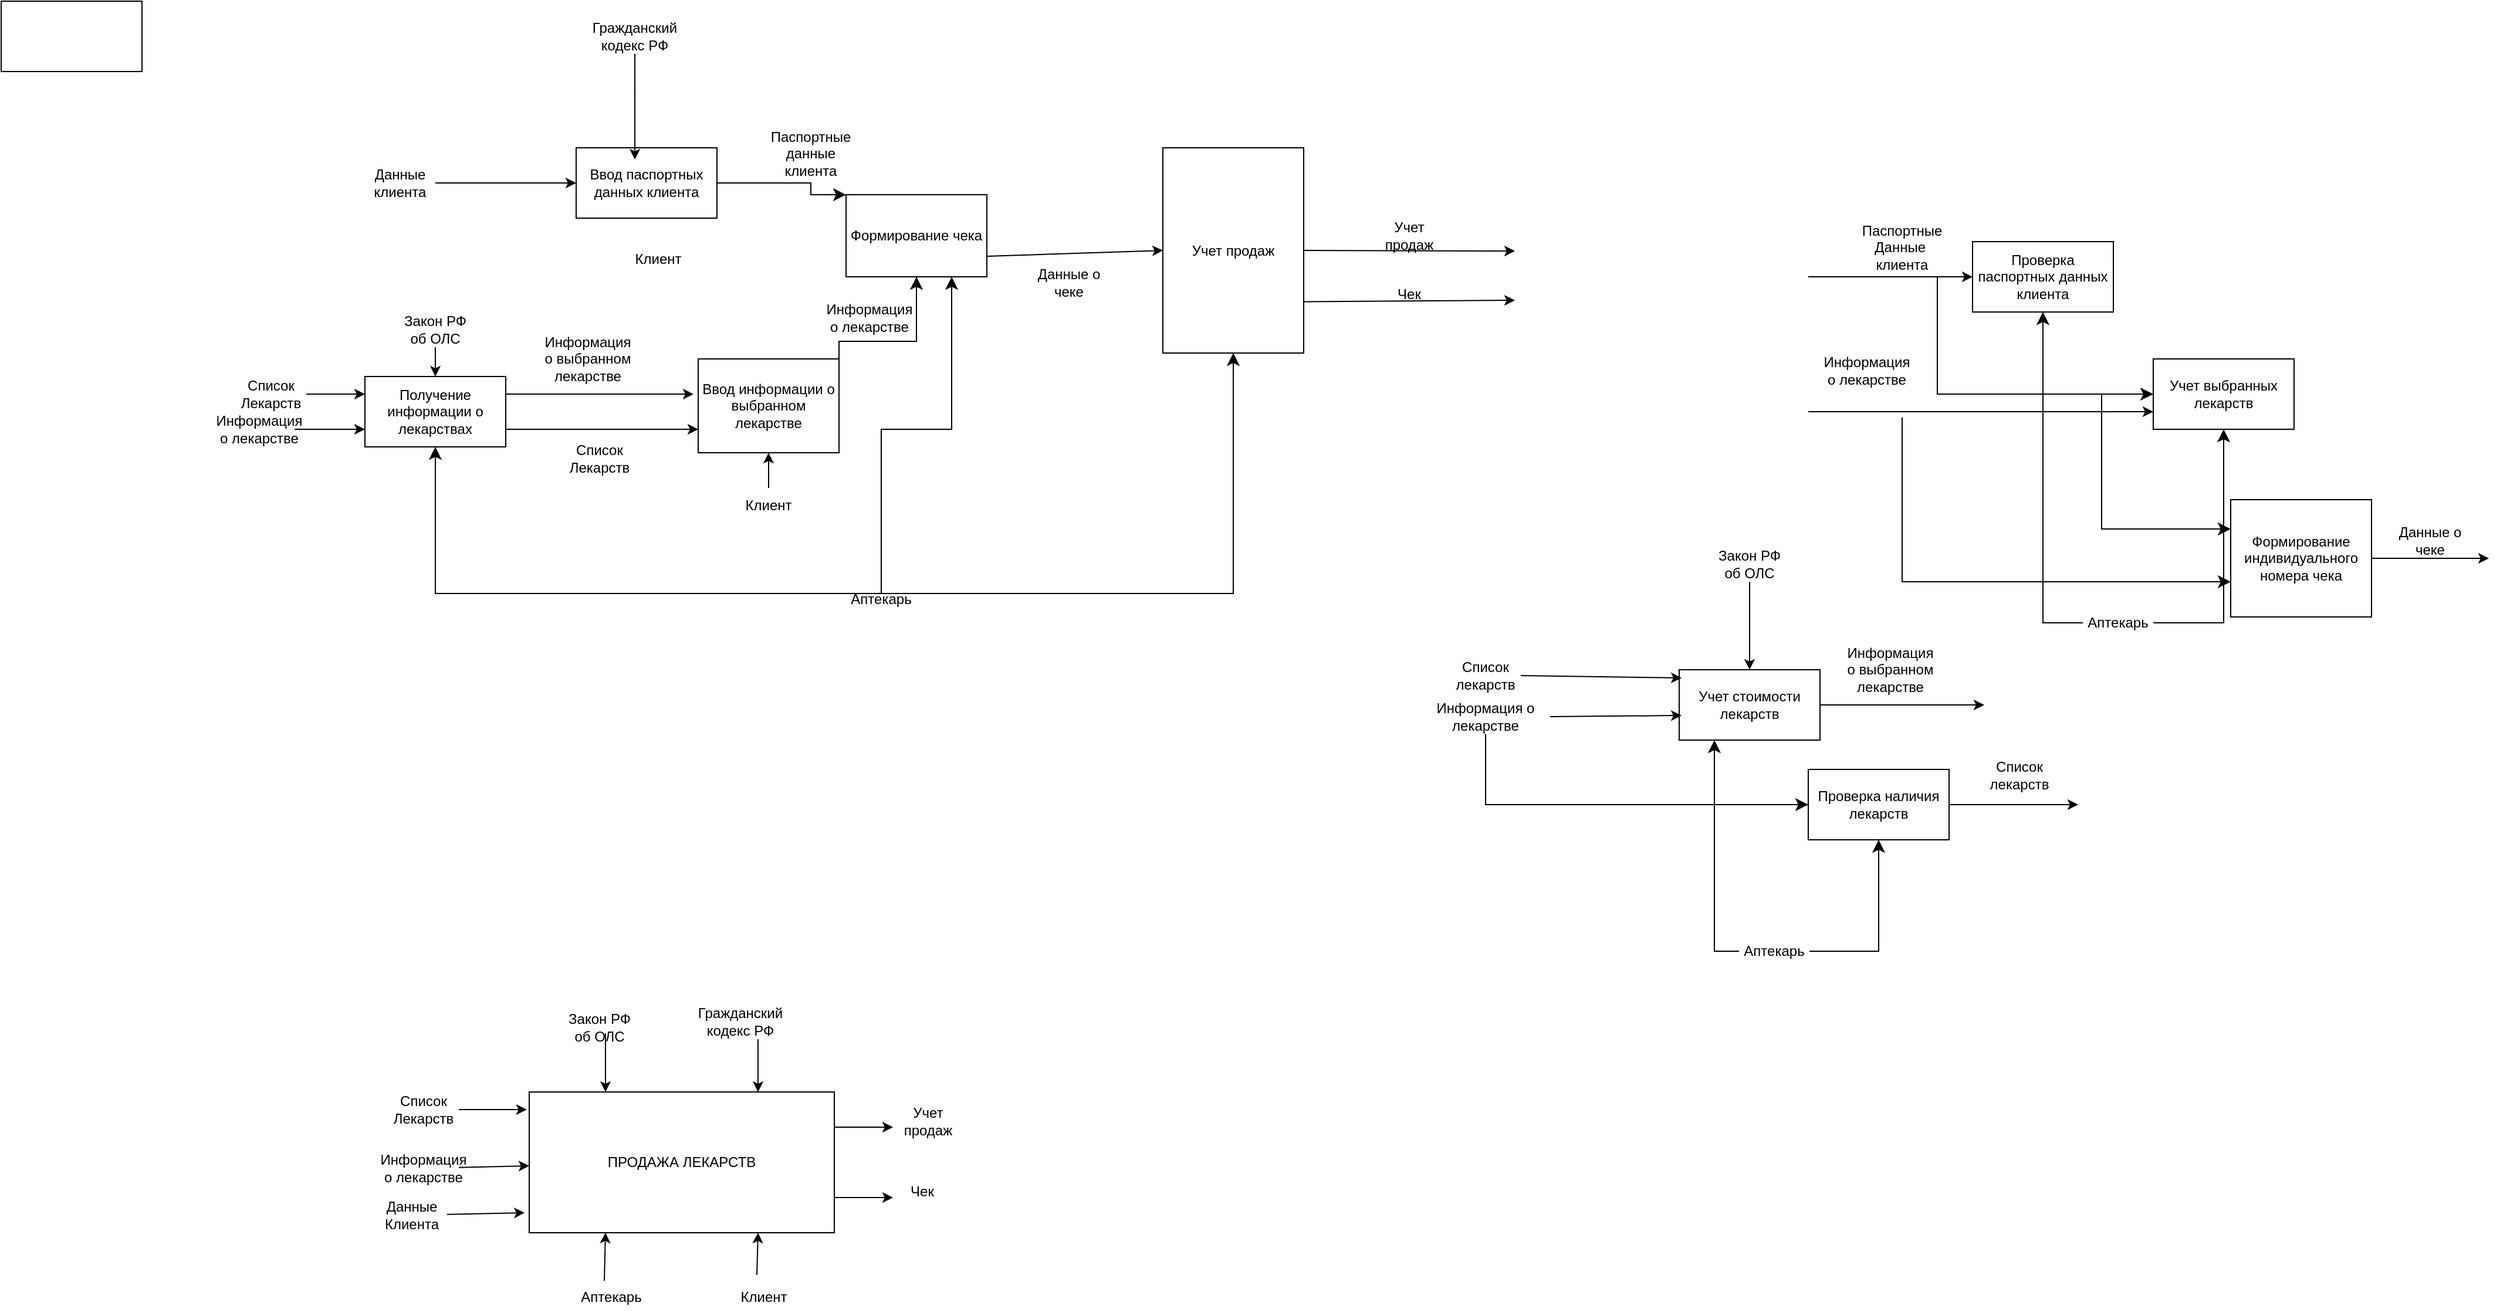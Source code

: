 <mxfile version="22.0.6" type="device">
  <diagram id="C5RBs43oDa-KdzZeNtuy" name="Page-1">
    <mxGraphModel dx="2501" dy="790" grid="1" gridSize="10" guides="1" tooltips="1" connect="1" arrows="1" fold="1" page="1" pageScale="1" pageWidth="827" pageHeight="1169" math="0" shadow="0">
      <root>
        <mxCell id="WIyWlLk6GJQsqaUBKTNV-0" />
        <mxCell id="WIyWlLk6GJQsqaUBKTNV-1" parent="WIyWlLk6GJQsqaUBKTNV-0" />
        <mxCell id="76nuOp_ZVuQSCUPgEHM--0" value="ПРОДАЖА ЛЕКАРСТВ" style="rounded=0;whiteSpace=wrap;html=1;" vertex="1" parent="WIyWlLk6GJQsqaUBKTNV-1">
          <mxGeometry x="270" y="955" width="260" height="120" as="geometry" />
        </mxCell>
        <mxCell id="76nuOp_ZVuQSCUPgEHM--1" value="Закон РФ об ОЛС&lt;br&gt;" style="text;html=1;strokeColor=none;fillColor=none;align=center;verticalAlign=middle;whiteSpace=wrap;rounded=0;" vertex="1" parent="WIyWlLk6GJQsqaUBKTNV-1">
          <mxGeometry x="300" y="885" width="60" height="30" as="geometry" />
        </mxCell>
        <mxCell id="76nuOp_ZVuQSCUPgEHM--2" value="Гражданский кодекс РФ&lt;br&gt;" style="text;html=1;strokeColor=none;fillColor=none;align=center;verticalAlign=middle;whiteSpace=wrap;rounded=0;" vertex="1" parent="WIyWlLk6GJQsqaUBKTNV-1">
          <mxGeometry x="420" y="880" width="60" height="30" as="geometry" />
        </mxCell>
        <mxCell id="76nuOp_ZVuQSCUPgEHM--3" value="Данные Клиента&lt;br&gt;" style="text;html=1;strokeColor=none;fillColor=none;align=center;verticalAlign=middle;whiteSpace=wrap;rounded=0;" vertex="1" parent="WIyWlLk6GJQsqaUBKTNV-1">
          <mxGeometry x="140" y="1045" width="60" height="30" as="geometry" />
        </mxCell>
        <mxCell id="76nuOp_ZVuQSCUPgEHM--4" value="Информация о лекарстве&lt;br&gt;" style="text;html=1;strokeColor=none;fillColor=none;align=center;verticalAlign=middle;whiteSpace=wrap;rounded=0;" vertex="1" parent="WIyWlLk6GJQsqaUBKTNV-1">
          <mxGeometry x="150" y="1005" width="60" height="30" as="geometry" />
        </mxCell>
        <mxCell id="76nuOp_ZVuQSCUPgEHM--5" value="Список Лекарств" style="text;html=1;strokeColor=none;fillColor=none;align=center;verticalAlign=middle;whiteSpace=wrap;rounded=0;" vertex="1" parent="WIyWlLk6GJQsqaUBKTNV-1">
          <mxGeometry x="150" y="955" width="60" height="30" as="geometry" />
        </mxCell>
        <mxCell id="76nuOp_ZVuQSCUPgEHM--6" value="Клиент&lt;br&gt;" style="text;html=1;strokeColor=none;fillColor=none;align=center;verticalAlign=middle;whiteSpace=wrap;rounded=0;" vertex="1" parent="WIyWlLk6GJQsqaUBKTNV-1">
          <mxGeometry x="440" y="1115" width="60" height="30" as="geometry" />
        </mxCell>
        <mxCell id="76nuOp_ZVuQSCUPgEHM--7" value="Аптекарь&lt;br&gt;" style="text;html=1;strokeColor=none;fillColor=none;align=center;verticalAlign=middle;whiteSpace=wrap;rounded=0;" vertex="1" parent="WIyWlLk6GJQsqaUBKTNV-1">
          <mxGeometry x="310" y="1115" width="60" height="30" as="geometry" />
        </mxCell>
        <mxCell id="76nuOp_ZVuQSCUPgEHM--8" value="Учет продаж&lt;br&gt;" style="text;html=1;strokeColor=none;fillColor=none;align=center;verticalAlign=middle;whiteSpace=wrap;rounded=0;" vertex="1" parent="WIyWlLk6GJQsqaUBKTNV-1">
          <mxGeometry x="580" y="965" width="60" height="30" as="geometry" />
        </mxCell>
        <mxCell id="76nuOp_ZVuQSCUPgEHM--9" value="Чек" style="text;html=1;strokeColor=none;fillColor=none;align=center;verticalAlign=middle;whiteSpace=wrap;rounded=0;" vertex="1" parent="WIyWlLk6GJQsqaUBKTNV-1">
          <mxGeometry x="580" y="1025" width="50" height="30" as="geometry" />
        </mxCell>
        <mxCell id="76nuOp_ZVuQSCUPgEHM--12" value="" style="endArrow=classic;html=1;rounded=0;entryX=-0.008;entryY=0.125;entryDx=0;entryDy=0;entryPerimeter=0;" edge="1" parent="WIyWlLk6GJQsqaUBKTNV-1" source="76nuOp_ZVuQSCUPgEHM--5" target="76nuOp_ZVuQSCUPgEHM--0">
          <mxGeometry width="50" height="50" relative="1" as="geometry">
            <mxPoint x="360" y="815" as="sourcePoint" />
            <mxPoint x="410" y="765" as="targetPoint" />
          </mxGeometry>
        </mxCell>
        <mxCell id="76nuOp_ZVuQSCUPgEHM--13" value="" style="endArrow=classic;html=1;rounded=0;" edge="1" parent="WIyWlLk6GJQsqaUBKTNV-1" source="76nuOp_ZVuQSCUPgEHM--4" target="76nuOp_ZVuQSCUPgEHM--0">
          <mxGeometry width="50" height="50" relative="1" as="geometry">
            <mxPoint x="360" y="815" as="sourcePoint" />
            <mxPoint x="410" y="765" as="targetPoint" />
          </mxGeometry>
        </mxCell>
        <mxCell id="76nuOp_ZVuQSCUPgEHM--14" value="" style="endArrow=classic;html=1;rounded=0;entryX=-0.015;entryY=0.858;entryDx=0;entryDy=0;entryPerimeter=0;" edge="1" parent="WIyWlLk6GJQsqaUBKTNV-1" source="76nuOp_ZVuQSCUPgEHM--3" target="76nuOp_ZVuQSCUPgEHM--0">
          <mxGeometry width="50" height="50" relative="1" as="geometry">
            <mxPoint x="360" y="815" as="sourcePoint" />
            <mxPoint x="410" y="765" as="targetPoint" />
          </mxGeometry>
        </mxCell>
        <mxCell id="76nuOp_ZVuQSCUPgEHM--15" value="" style="endArrow=classic;html=1;rounded=0;entryX=0.25;entryY=0;entryDx=0;entryDy=0;" edge="1" parent="WIyWlLk6GJQsqaUBKTNV-1" target="76nuOp_ZVuQSCUPgEHM--0">
          <mxGeometry width="50" height="50" relative="1" as="geometry">
            <mxPoint x="335" y="905" as="sourcePoint" />
            <mxPoint x="410" y="765" as="targetPoint" />
          </mxGeometry>
        </mxCell>
        <mxCell id="76nuOp_ZVuQSCUPgEHM--16" value="" style="endArrow=classic;html=1;rounded=0;entryX=0.75;entryY=0;entryDx=0;entryDy=0;exitX=0.75;exitY=1;exitDx=0;exitDy=0;" edge="1" parent="WIyWlLk6GJQsqaUBKTNV-1" source="76nuOp_ZVuQSCUPgEHM--2" target="76nuOp_ZVuQSCUPgEHM--0">
          <mxGeometry width="50" height="50" relative="1" as="geometry">
            <mxPoint x="360" y="815" as="sourcePoint" />
            <mxPoint x="410" y="765" as="targetPoint" />
          </mxGeometry>
        </mxCell>
        <mxCell id="76nuOp_ZVuQSCUPgEHM--17" value="" style="endArrow=classic;html=1;rounded=0;exitX=1;exitY=0.25;exitDx=0;exitDy=0;" edge="1" parent="WIyWlLk6GJQsqaUBKTNV-1" source="76nuOp_ZVuQSCUPgEHM--0">
          <mxGeometry width="50" height="50" relative="1" as="geometry">
            <mxPoint x="360" y="815" as="sourcePoint" />
            <mxPoint x="580" y="985" as="targetPoint" />
          </mxGeometry>
        </mxCell>
        <mxCell id="76nuOp_ZVuQSCUPgEHM--18" value="" style="endArrow=classic;html=1;rounded=0;exitX=1;exitY=0.75;exitDx=0;exitDy=0;" edge="1" parent="WIyWlLk6GJQsqaUBKTNV-1" source="76nuOp_ZVuQSCUPgEHM--0">
          <mxGeometry width="50" height="50" relative="1" as="geometry">
            <mxPoint x="360" y="815" as="sourcePoint" />
            <mxPoint x="580" y="1045" as="targetPoint" />
          </mxGeometry>
        </mxCell>
        <mxCell id="76nuOp_ZVuQSCUPgEHM--19" value="" style="endArrow=classic;html=1;rounded=0;entryX=0.25;entryY=1;entryDx=0;entryDy=0;exitX=0.4;exitY=0.033;exitDx=0;exitDy=0;exitPerimeter=0;" edge="1" parent="WIyWlLk6GJQsqaUBKTNV-1" source="76nuOp_ZVuQSCUPgEHM--7" target="76nuOp_ZVuQSCUPgEHM--0">
          <mxGeometry width="50" height="50" relative="1" as="geometry">
            <mxPoint x="360" y="815" as="sourcePoint" />
            <mxPoint x="410" y="765" as="targetPoint" />
          </mxGeometry>
        </mxCell>
        <mxCell id="76nuOp_ZVuQSCUPgEHM--20" value="" style="endArrow=classic;html=1;rounded=0;entryX=0.75;entryY=1;entryDx=0;entryDy=0;exitX=0.4;exitY=-0.133;exitDx=0;exitDy=0;exitPerimeter=0;" edge="1" parent="WIyWlLk6GJQsqaUBKTNV-1" source="76nuOp_ZVuQSCUPgEHM--6" target="76nuOp_ZVuQSCUPgEHM--0">
          <mxGeometry width="50" height="50" relative="1" as="geometry">
            <mxPoint x="360" y="1015" as="sourcePoint" />
            <mxPoint x="410" y="965" as="targetPoint" />
          </mxGeometry>
        </mxCell>
        <mxCell id="76nuOp_ZVuQSCUPgEHM--21" value="Ввод паспортных данных клиента&lt;br&gt;" style="rounded=0;whiteSpace=wrap;html=1;" vertex="1" parent="WIyWlLk6GJQsqaUBKTNV-1">
          <mxGeometry x="310" y="150" width="120" height="60" as="geometry" />
        </mxCell>
        <mxCell id="76nuOp_ZVuQSCUPgEHM--22" value="Формирование чека&lt;br&gt;" style="rounded=0;whiteSpace=wrap;html=1;" vertex="1" parent="WIyWlLk6GJQsqaUBKTNV-1">
          <mxGeometry x="540" y="190" width="120" height="70" as="geometry" />
        </mxCell>
        <mxCell id="76nuOp_ZVuQSCUPgEHM--23" value="Учет продаж&lt;br&gt;" style="rounded=0;whiteSpace=wrap;html=1;" vertex="1" parent="WIyWlLk6GJQsqaUBKTNV-1">
          <mxGeometry x="810" y="150" width="120" height="175" as="geometry" />
        </mxCell>
        <mxCell id="76nuOp_ZVuQSCUPgEHM--24" value="Ввод информации о выбранном лекарстве&lt;br&gt;" style="rounded=0;whiteSpace=wrap;html=1;" vertex="1" parent="WIyWlLk6GJQsqaUBKTNV-1">
          <mxGeometry x="414" y="330" width="120" height="80" as="geometry" />
        </mxCell>
        <mxCell id="76nuOp_ZVuQSCUPgEHM--25" value="Получение информации о лекарствах&lt;br&gt;" style="rounded=0;whiteSpace=wrap;html=1;" vertex="1" parent="WIyWlLk6GJQsqaUBKTNV-1">
          <mxGeometry x="130" y="345" width="120" height="60" as="geometry" />
        </mxCell>
        <mxCell id="76nuOp_ZVuQSCUPgEHM--26" value="Гражданский кодекс РФ" style="text;html=1;strokeColor=none;fillColor=none;align=center;verticalAlign=middle;whiteSpace=wrap;rounded=0;" vertex="1" parent="WIyWlLk6GJQsqaUBKTNV-1">
          <mxGeometry x="330" y="40" width="60" height="30" as="geometry" />
        </mxCell>
        <mxCell id="76nuOp_ZVuQSCUPgEHM--27" value="Данные клиента" style="text;html=1;strokeColor=none;fillColor=none;align=center;verticalAlign=middle;whiteSpace=wrap;rounded=0;" vertex="1" parent="WIyWlLk6GJQsqaUBKTNV-1">
          <mxGeometry x="130" y="165" width="60" height="30" as="geometry" />
        </mxCell>
        <mxCell id="76nuOp_ZVuQSCUPgEHM--28" value="Паспортные данные клиента&lt;br&gt;" style="text;html=1;strokeColor=none;fillColor=none;align=center;verticalAlign=middle;whiteSpace=wrap;rounded=0;" vertex="1" parent="WIyWlLk6GJQsqaUBKTNV-1">
          <mxGeometry x="480" y="140" width="60" height="30" as="geometry" />
        </mxCell>
        <mxCell id="76nuOp_ZVuQSCUPgEHM--29" value="Чек" style="text;html=1;strokeColor=none;fillColor=none;align=center;verticalAlign=middle;whiteSpace=wrap;rounded=0;" vertex="1" parent="WIyWlLk6GJQsqaUBKTNV-1">
          <mxGeometry x="990" y="260" width="60" height="30" as="geometry" />
        </mxCell>
        <mxCell id="76nuOp_ZVuQSCUPgEHM--30" value="Данные о чеке&lt;br&gt;" style="text;html=1;strokeColor=none;fillColor=none;align=center;verticalAlign=middle;whiteSpace=wrap;rounded=0;" vertex="1" parent="WIyWlLk6GJQsqaUBKTNV-1">
          <mxGeometry x="700" y="250" width="60" height="30" as="geometry" />
        </mxCell>
        <mxCell id="76nuOp_ZVuQSCUPgEHM--31" value="Клиент" style="text;html=1;strokeColor=none;fillColor=none;align=center;verticalAlign=middle;whiteSpace=wrap;rounded=0;" vertex="1" parent="WIyWlLk6GJQsqaUBKTNV-1">
          <mxGeometry x="350" y="230" width="60" height="30" as="geometry" />
        </mxCell>
        <mxCell id="76nuOp_ZVuQSCUPgEHM--32" value="Закон РФ об ОЛС" style="text;html=1;strokeColor=none;fillColor=none;align=center;verticalAlign=middle;whiteSpace=wrap;rounded=0;" vertex="1" parent="WIyWlLk6GJQsqaUBKTNV-1">
          <mxGeometry x="160" y="290" width="60" height="30" as="geometry" />
        </mxCell>
        <mxCell id="76nuOp_ZVuQSCUPgEHM--33" value="Список Лекарств" style="text;html=1;strokeColor=none;fillColor=none;align=center;verticalAlign=middle;whiteSpace=wrap;rounded=0;" vertex="1" parent="WIyWlLk6GJQsqaUBKTNV-1">
          <mxGeometry x="20" y="345" width="60" height="30" as="geometry" />
        </mxCell>
        <mxCell id="76nuOp_ZVuQSCUPgEHM--34" value="Информация о выбранном лекарстве" style="text;html=1;strokeColor=none;fillColor=none;align=center;verticalAlign=middle;whiteSpace=wrap;rounded=0;" vertex="1" parent="WIyWlLk6GJQsqaUBKTNV-1">
          <mxGeometry x="290" y="315" width="60" height="30" as="geometry" />
        </mxCell>
        <mxCell id="76nuOp_ZVuQSCUPgEHM--35" value="Список Лекарств" style="text;html=1;strokeColor=none;fillColor=none;align=center;verticalAlign=middle;whiteSpace=wrap;rounded=0;" vertex="1" parent="WIyWlLk6GJQsqaUBKTNV-1">
          <mxGeometry x="300" y="400" width="60" height="30" as="geometry" />
        </mxCell>
        <mxCell id="76nuOp_ZVuQSCUPgEHM--36" value="Информация о лекарстве" style="text;html=1;strokeColor=none;fillColor=none;align=center;verticalAlign=middle;whiteSpace=wrap;rounded=0;rotation=0;" vertex="1" parent="WIyWlLk6GJQsqaUBKTNV-1">
          <mxGeometry x="530" y="280" width="60" height="30" as="geometry" />
        </mxCell>
        <mxCell id="76nuOp_ZVuQSCUPgEHM--37" value="Клиент&lt;br&gt;" style="text;html=1;strokeColor=none;fillColor=none;align=center;verticalAlign=middle;whiteSpace=wrap;rounded=0;" vertex="1" parent="WIyWlLk6GJQsqaUBKTNV-1">
          <mxGeometry x="444" y="440" width="60" height="30" as="geometry" />
        </mxCell>
        <mxCell id="76nuOp_ZVuQSCUPgEHM--38" value="Аптекарь" style="text;html=1;strokeColor=none;fillColor=none;align=center;verticalAlign=middle;whiteSpace=wrap;rounded=0;" vertex="1" parent="WIyWlLk6GJQsqaUBKTNV-1">
          <mxGeometry x="540" y="520" width="60" height="30" as="geometry" />
        </mxCell>
        <mxCell id="76nuOp_ZVuQSCUPgEHM--39" value="Учет продаж&lt;br&gt;" style="text;html=1;strokeColor=none;fillColor=none;align=center;verticalAlign=middle;whiteSpace=wrap;rounded=0;" vertex="1" parent="WIyWlLk6GJQsqaUBKTNV-1">
          <mxGeometry x="990" y="210" width="60" height="30" as="geometry" />
        </mxCell>
        <mxCell id="76nuOp_ZVuQSCUPgEHM--40" value="" style="endArrow=classic;html=1;rounded=0;entryX=0.417;entryY=0.167;entryDx=0;entryDy=0;entryPerimeter=0;" edge="1" parent="WIyWlLk6GJQsqaUBKTNV-1" source="76nuOp_ZVuQSCUPgEHM--26" target="76nuOp_ZVuQSCUPgEHM--21">
          <mxGeometry width="50" height="50" relative="1" as="geometry">
            <mxPoint x="340" y="380" as="sourcePoint" />
            <mxPoint x="390" y="330" as="targetPoint" />
          </mxGeometry>
        </mxCell>
        <mxCell id="76nuOp_ZVuQSCUPgEHM--41" value="" style="endArrow=classic;html=1;rounded=0;entryX=0;entryY=0.5;entryDx=0;entryDy=0;exitX=1;exitY=0.5;exitDx=0;exitDy=0;" edge="1" parent="WIyWlLk6GJQsqaUBKTNV-1" source="76nuOp_ZVuQSCUPgEHM--27" target="76nuOp_ZVuQSCUPgEHM--21">
          <mxGeometry width="50" height="50" relative="1" as="geometry">
            <mxPoint x="340" y="380" as="sourcePoint" />
            <mxPoint x="390" y="330" as="targetPoint" />
          </mxGeometry>
        </mxCell>
        <mxCell id="76nuOp_ZVuQSCUPgEHM--42" value="" style="edgeStyle=elbowEdgeStyle;elbow=horizontal;endArrow=classic;html=1;curved=0;rounded=0;endSize=8;startSize=8;exitX=1;exitY=0.5;exitDx=0;exitDy=0;" edge="1" parent="WIyWlLk6GJQsqaUBKTNV-1" source="76nuOp_ZVuQSCUPgEHM--21" target="76nuOp_ZVuQSCUPgEHM--22">
          <mxGeometry width="50" height="50" relative="1" as="geometry">
            <mxPoint x="340" y="380" as="sourcePoint" />
            <mxPoint x="390" y="330" as="targetPoint" />
            <Array as="points">
              <mxPoint x="510" y="190" />
            </Array>
          </mxGeometry>
        </mxCell>
        <mxCell id="76nuOp_ZVuQSCUPgEHM--45" value="" style="endArrow=classic;html=1;rounded=0;exitX=1;exitY=0.75;exitDx=0;exitDy=0;entryX=0;entryY=0.5;entryDx=0;entryDy=0;" edge="1" parent="WIyWlLk6GJQsqaUBKTNV-1" source="76nuOp_ZVuQSCUPgEHM--22" target="76nuOp_ZVuQSCUPgEHM--23">
          <mxGeometry width="50" height="50" relative="1" as="geometry">
            <mxPoint x="520" y="380" as="sourcePoint" />
            <mxPoint x="770" y="245" as="targetPoint" />
          </mxGeometry>
        </mxCell>
        <mxCell id="76nuOp_ZVuQSCUPgEHM--46" value="" style="endArrow=classic;html=1;rounded=0;exitX=1;exitY=0.5;exitDx=0;exitDy=0;" edge="1" parent="WIyWlLk6GJQsqaUBKTNV-1" source="76nuOp_ZVuQSCUPgEHM--23">
          <mxGeometry width="50" height="50" relative="1" as="geometry">
            <mxPoint x="1240" y="380" as="sourcePoint" />
            <mxPoint x="1110" y="238" as="targetPoint" />
          </mxGeometry>
        </mxCell>
        <mxCell id="76nuOp_ZVuQSCUPgEHM--47" value="" style="endArrow=classic;html=1;rounded=0;entryX=0.5;entryY=0;entryDx=0;entryDy=0;" edge="1" parent="WIyWlLk6GJQsqaUBKTNV-1" source="76nuOp_ZVuQSCUPgEHM--32" target="76nuOp_ZVuQSCUPgEHM--25">
          <mxGeometry width="50" height="50" relative="1" as="geometry">
            <mxPoint x="110" y="380" as="sourcePoint" />
            <mxPoint x="160" y="330" as="targetPoint" />
          </mxGeometry>
        </mxCell>
        <mxCell id="76nuOp_ZVuQSCUPgEHM--48" value="" style="endArrow=classic;html=1;rounded=0;entryX=0;entryY=0.25;entryDx=0;entryDy=0;" edge="1" parent="WIyWlLk6GJQsqaUBKTNV-1" source="76nuOp_ZVuQSCUPgEHM--33" target="76nuOp_ZVuQSCUPgEHM--25">
          <mxGeometry width="50" height="50" relative="1" as="geometry">
            <mxPoint x="110" y="380" as="sourcePoint" />
            <mxPoint x="160" y="330" as="targetPoint" />
          </mxGeometry>
        </mxCell>
        <mxCell id="76nuOp_ZVuQSCUPgEHM--50" value="" style="endArrow=classic;html=1;rounded=0;exitX=1;exitY=0.25;exitDx=0;exitDy=0;" edge="1" parent="WIyWlLk6GJQsqaUBKTNV-1" source="76nuOp_ZVuQSCUPgEHM--25">
          <mxGeometry width="50" height="50" relative="1" as="geometry">
            <mxPoint x="360" y="380" as="sourcePoint" />
            <mxPoint x="410" y="360" as="targetPoint" />
          </mxGeometry>
        </mxCell>
        <mxCell id="76nuOp_ZVuQSCUPgEHM--51" value="" style="endArrow=classic;html=1;rounded=0;exitX=1;exitY=0.75;exitDx=0;exitDy=0;entryX=0;entryY=0.75;entryDx=0;entryDy=0;" edge="1" parent="WIyWlLk6GJQsqaUBKTNV-1" source="76nuOp_ZVuQSCUPgEHM--25" target="76nuOp_ZVuQSCUPgEHM--24">
          <mxGeometry width="50" height="50" relative="1" as="geometry">
            <mxPoint x="360" y="380" as="sourcePoint" />
            <mxPoint x="410" y="330" as="targetPoint" />
          </mxGeometry>
        </mxCell>
        <mxCell id="76nuOp_ZVuQSCUPgEHM--52" value="" style="endArrow=classic;html=1;rounded=0;exitX=0.5;exitY=0;exitDx=0;exitDy=0;entryX=0.5;entryY=1;entryDx=0;entryDy=0;" edge="1" parent="WIyWlLk6GJQsqaUBKTNV-1" source="76nuOp_ZVuQSCUPgEHM--37" target="76nuOp_ZVuQSCUPgEHM--24">
          <mxGeometry width="50" height="50" relative="1" as="geometry">
            <mxPoint x="360" y="380" as="sourcePoint" />
            <mxPoint x="410" y="330" as="targetPoint" />
          </mxGeometry>
        </mxCell>
        <mxCell id="76nuOp_ZVuQSCUPgEHM--53" value="" style="edgeStyle=elbowEdgeStyle;elbow=vertical;endArrow=classic;html=1;curved=0;rounded=0;endSize=8;startSize=8;exitX=1;exitY=0.5;exitDx=0;exitDy=0;entryX=0.5;entryY=1;entryDx=0;entryDy=0;" edge="1" parent="WIyWlLk6GJQsqaUBKTNV-1" source="76nuOp_ZVuQSCUPgEHM--24" target="76nuOp_ZVuQSCUPgEHM--22">
          <mxGeometry width="50" height="50" relative="1" as="geometry">
            <mxPoint x="680" y="380" as="sourcePoint" />
            <mxPoint x="730" y="330" as="targetPoint" />
          </mxGeometry>
        </mxCell>
        <mxCell id="76nuOp_ZVuQSCUPgEHM--54" value="" style="edgeStyle=elbowEdgeStyle;elbow=vertical;endArrow=classic;html=1;curved=0;rounded=0;endSize=8;startSize=8;exitX=0.5;exitY=0;exitDx=0;exitDy=0;entryX=0.5;entryY=1;entryDx=0;entryDy=0;" edge="1" parent="WIyWlLk6GJQsqaUBKTNV-1" source="76nuOp_ZVuQSCUPgEHM--38" target="76nuOp_ZVuQSCUPgEHM--25">
          <mxGeometry width="50" height="50" relative="1" as="geometry">
            <mxPoint x="300" y="380" as="sourcePoint" />
            <mxPoint x="350" y="330" as="targetPoint" />
            <Array as="points">
              <mxPoint x="370" y="530" />
            </Array>
          </mxGeometry>
        </mxCell>
        <mxCell id="76nuOp_ZVuQSCUPgEHM--55" value="" style="edgeStyle=elbowEdgeStyle;elbow=vertical;endArrow=classic;html=1;curved=0;rounded=0;endSize=8;startSize=8;exitX=0.5;exitY=0;exitDx=0;exitDy=0;entryX=0.75;entryY=1;entryDx=0;entryDy=0;" edge="1" parent="WIyWlLk6GJQsqaUBKTNV-1" source="76nuOp_ZVuQSCUPgEHM--38" target="76nuOp_ZVuQSCUPgEHM--22">
          <mxGeometry width="50" height="50" relative="1" as="geometry">
            <mxPoint x="660" y="380" as="sourcePoint" />
            <mxPoint x="710" y="330" as="targetPoint" />
          </mxGeometry>
        </mxCell>
        <mxCell id="76nuOp_ZVuQSCUPgEHM--56" value="" style="edgeStyle=elbowEdgeStyle;elbow=vertical;endArrow=classic;html=1;curved=0;rounded=0;endSize=8;startSize=8;entryX=0.5;entryY=1;entryDx=0;entryDy=0;" edge="1" parent="WIyWlLk6GJQsqaUBKTNV-1" target="76nuOp_ZVuQSCUPgEHM--23">
          <mxGeometry width="50" height="50" relative="1" as="geometry">
            <mxPoint x="560" y="530" as="sourcePoint" />
            <mxPoint x="800" y="330" as="targetPoint" />
            <Array as="points">
              <mxPoint x="730" y="530" />
            </Array>
          </mxGeometry>
        </mxCell>
        <mxCell id="76nuOp_ZVuQSCUPgEHM--57" value="Информация о лекарстве" style="text;html=1;strokeColor=none;fillColor=none;align=center;verticalAlign=middle;whiteSpace=wrap;rounded=0;" vertex="1" parent="WIyWlLk6GJQsqaUBKTNV-1">
          <mxGeometry x="1030" y="620" width="110" height="30" as="geometry" />
        </mxCell>
        <mxCell id="76nuOp_ZVuQSCUPgEHM--58" value="Учет стоимости лекарств&lt;br&gt;" style="rounded=0;whiteSpace=wrap;html=1;" vertex="1" parent="WIyWlLk6GJQsqaUBKTNV-1">
          <mxGeometry x="1250" y="595" width="120" height="60" as="geometry" />
        </mxCell>
        <mxCell id="76nuOp_ZVuQSCUPgEHM--59" value="Информация о выбранном лекарстве" style="text;html=1;strokeColor=none;fillColor=none;align=center;verticalAlign=middle;whiteSpace=wrap;rounded=0;" vertex="1" parent="WIyWlLk6GJQsqaUBKTNV-1">
          <mxGeometry x="1400" y="580" width="60" height="30" as="geometry" />
        </mxCell>
        <mxCell id="76nuOp_ZVuQSCUPgEHM--61" value="Проверка наличия лекарств" style="rounded=0;whiteSpace=wrap;html=1;" vertex="1" parent="WIyWlLk6GJQsqaUBKTNV-1">
          <mxGeometry x="1360" y="680" width="120" height="60" as="geometry" />
        </mxCell>
        <mxCell id="76nuOp_ZVuQSCUPgEHM--62" value="Список лекарств&lt;br&gt;" style="text;html=1;strokeColor=none;fillColor=none;align=center;verticalAlign=middle;whiteSpace=wrap;rounded=0;" vertex="1" parent="WIyWlLk6GJQsqaUBKTNV-1">
          <mxGeometry x="1510" y="670" width="60" height="30" as="geometry" />
        </mxCell>
        <mxCell id="76nuOp_ZVuQSCUPgEHM--63" value="Аптекарь" style="text;html=1;strokeColor=none;fillColor=none;align=center;verticalAlign=middle;whiteSpace=wrap;rounded=0;" vertex="1" parent="WIyWlLk6GJQsqaUBKTNV-1">
          <mxGeometry x="1301" y="820" width="60" height="30" as="geometry" />
        </mxCell>
        <mxCell id="76nuOp_ZVuQSCUPgEHM--64" value="" style="endArrow=classic;html=1;rounded=0;exitX=1;exitY=0.5;exitDx=0;exitDy=0;entryX=0.017;entryY=0.65;entryDx=0;entryDy=0;entryPerimeter=0;" edge="1" parent="WIyWlLk6GJQsqaUBKTNV-1" source="76nuOp_ZVuQSCUPgEHM--57" target="76nuOp_ZVuQSCUPgEHM--58">
          <mxGeometry width="50" height="50" relative="1" as="geometry">
            <mxPoint x="1290" y="680" as="sourcePoint" />
            <mxPoint x="1250" y="625" as="targetPoint" />
          </mxGeometry>
        </mxCell>
        <mxCell id="76nuOp_ZVuQSCUPgEHM--65" value="" style="endArrow=classic;html=1;rounded=0;exitX=1;exitY=0.5;exitDx=0;exitDy=0;" edge="1" parent="WIyWlLk6GJQsqaUBKTNV-1" source="76nuOp_ZVuQSCUPgEHM--58">
          <mxGeometry width="50" height="50" relative="1" as="geometry">
            <mxPoint x="1290" y="680" as="sourcePoint" />
            <mxPoint x="1510" y="625" as="targetPoint" />
          </mxGeometry>
        </mxCell>
        <mxCell id="76nuOp_ZVuQSCUPgEHM--67" value="" style="endArrow=classic;html=1;rounded=0;exitX=1;exitY=0.5;exitDx=0;exitDy=0;" edge="1" parent="WIyWlLk6GJQsqaUBKTNV-1" source="76nuOp_ZVuQSCUPgEHM--61">
          <mxGeometry width="50" height="50" relative="1" as="geometry">
            <mxPoint x="1290" y="680" as="sourcePoint" />
            <mxPoint x="1590" y="710" as="targetPoint" />
          </mxGeometry>
        </mxCell>
        <mxCell id="76nuOp_ZVuQSCUPgEHM--68" value="" style="edgeStyle=elbowEdgeStyle;elbow=vertical;endArrow=classic;html=1;curved=0;rounded=0;endSize=8;startSize=8;exitX=1;exitY=0.5;exitDx=0;exitDy=0;entryX=0.5;entryY=1;entryDx=0;entryDy=0;" edge="1" parent="WIyWlLk6GJQsqaUBKTNV-1" source="76nuOp_ZVuQSCUPgEHM--63" target="76nuOp_ZVuQSCUPgEHM--61">
          <mxGeometry width="50" height="50" relative="1" as="geometry">
            <mxPoint x="1290" y="680" as="sourcePoint" />
            <mxPoint x="1340" y="630" as="targetPoint" />
            <Array as="points">
              <mxPoint x="1390" y="835" />
            </Array>
          </mxGeometry>
        </mxCell>
        <mxCell id="76nuOp_ZVuQSCUPgEHM--69" value="" style="edgeStyle=elbowEdgeStyle;elbow=vertical;endArrow=classic;html=1;curved=0;rounded=0;endSize=8;startSize=8;exitX=0;exitY=0.5;exitDx=0;exitDy=0;entryX=0.25;entryY=1;entryDx=0;entryDy=0;" edge="1" parent="WIyWlLk6GJQsqaUBKTNV-1" source="76nuOp_ZVuQSCUPgEHM--63" target="76nuOp_ZVuQSCUPgEHM--58">
          <mxGeometry width="50" height="50" relative="1" as="geometry">
            <mxPoint x="1290" y="680" as="sourcePoint" />
            <mxPoint x="1340" y="630" as="targetPoint" />
            <Array as="points">
              <mxPoint x="1290" y="835" />
            </Array>
          </mxGeometry>
        </mxCell>
        <mxCell id="76nuOp_ZVuQSCUPgEHM--70" value="" style="edgeStyle=elbowEdgeStyle;elbow=vertical;endArrow=classic;html=1;curved=0;rounded=0;endSize=8;startSize=8;exitX=0.5;exitY=1;exitDx=0;exitDy=0;entryX=0;entryY=0.5;entryDx=0;entryDy=0;" edge="1" parent="WIyWlLk6GJQsqaUBKTNV-1" source="76nuOp_ZVuQSCUPgEHM--57" target="76nuOp_ZVuQSCUPgEHM--61">
          <mxGeometry width="50" height="50" relative="1" as="geometry">
            <mxPoint x="1290" y="680" as="sourcePoint" />
            <mxPoint x="1340" y="630" as="targetPoint" />
            <Array as="points">
              <mxPoint x="1250" y="710" />
            </Array>
          </mxGeometry>
        </mxCell>
        <mxCell id="76nuOp_ZVuQSCUPgEHM--71" value="Проверка паспортных данных клиента" style="rounded=0;whiteSpace=wrap;html=1;" vertex="1" parent="WIyWlLk6GJQsqaUBKTNV-1">
          <mxGeometry x="1500" y="230" width="120" height="60" as="geometry" />
        </mxCell>
        <mxCell id="76nuOp_ZVuQSCUPgEHM--72" value="Учет выбранных лекарств" style="rounded=0;whiteSpace=wrap;html=1;" vertex="1" parent="WIyWlLk6GJQsqaUBKTNV-1">
          <mxGeometry x="1654" y="330" width="120" height="60" as="geometry" />
        </mxCell>
        <mxCell id="76nuOp_ZVuQSCUPgEHM--73" value="Формирование индивидуального номера чека&lt;br&gt;" style="rounded=0;whiteSpace=wrap;html=1;" vertex="1" parent="WIyWlLk6GJQsqaUBKTNV-1">
          <mxGeometry x="1720" y="450" width="120" height="100" as="geometry" />
        </mxCell>
        <mxCell id="76nuOp_ZVuQSCUPgEHM--74" value="Паспортные Данные&amp;nbsp; клиента" style="text;html=1;strokeColor=none;fillColor=none;align=center;verticalAlign=middle;whiteSpace=wrap;rounded=0;" vertex="1" parent="WIyWlLk6GJQsqaUBKTNV-1">
          <mxGeometry x="1410" y="210" width="60" height="50" as="geometry" />
        </mxCell>
        <mxCell id="76nuOp_ZVuQSCUPgEHM--78" value="Данные о чеке" style="text;html=1;strokeColor=none;fillColor=none;align=center;verticalAlign=middle;whiteSpace=wrap;rounded=0;" vertex="1" parent="WIyWlLk6GJQsqaUBKTNV-1">
          <mxGeometry x="1860" y="470" width="60" height="30" as="geometry" />
        </mxCell>
        <mxCell id="76nuOp_ZVuQSCUPgEHM--79" value="Информация о лекарстве" style="text;html=1;strokeColor=none;fillColor=none;align=center;verticalAlign=middle;whiteSpace=wrap;rounded=0;" vertex="1" parent="WIyWlLk6GJQsqaUBKTNV-1">
          <mxGeometry x="1380" y="325" width="60" height="30" as="geometry" />
        </mxCell>
        <mxCell id="76nuOp_ZVuQSCUPgEHM--83" value="" style="endArrow=classic;html=1;rounded=0;entryX=0;entryY=0.5;entryDx=0;entryDy=0;" edge="1" parent="WIyWlLk6GJQsqaUBKTNV-1" target="76nuOp_ZVuQSCUPgEHM--71">
          <mxGeometry width="50" height="50" relative="1" as="geometry">
            <mxPoint x="1360" y="260" as="sourcePoint" />
            <mxPoint x="1660" y="230" as="targetPoint" />
          </mxGeometry>
        </mxCell>
        <mxCell id="76nuOp_ZVuQSCUPgEHM--86" value="" style="edgeStyle=elbowEdgeStyle;elbow=vertical;endArrow=classic;html=1;curved=0;rounded=0;endSize=8;startSize=8;entryX=0;entryY=0.5;entryDx=0;entryDy=0;" edge="1" parent="WIyWlLk6GJQsqaUBKTNV-1" target="76nuOp_ZVuQSCUPgEHM--72">
          <mxGeometry width="50" height="50" relative="1" as="geometry">
            <mxPoint x="1470" y="260" as="sourcePoint" />
            <mxPoint x="1660" y="230" as="targetPoint" />
            <Array as="points">
              <mxPoint x="1570" y="360" />
            </Array>
          </mxGeometry>
        </mxCell>
        <mxCell id="76nuOp_ZVuQSCUPgEHM--89" value="" style="endArrow=classic;html=1;rounded=0;exitX=1;exitY=0.5;exitDx=0;exitDy=0;" edge="1" parent="WIyWlLk6GJQsqaUBKTNV-1" source="76nuOp_ZVuQSCUPgEHM--73">
          <mxGeometry width="50" height="50" relative="1" as="geometry">
            <mxPoint x="1610" y="280" as="sourcePoint" />
            <mxPoint x="1940" y="500" as="targetPoint" />
          </mxGeometry>
        </mxCell>
        <mxCell id="76nuOp_ZVuQSCUPgEHM--91" value="Аптекарь" style="text;html=1;strokeColor=none;fillColor=none;align=center;verticalAlign=middle;whiteSpace=wrap;rounded=0;" vertex="1" parent="WIyWlLk6GJQsqaUBKTNV-1">
          <mxGeometry x="1594" y="540" width="60" height="30" as="geometry" />
        </mxCell>
        <mxCell id="76nuOp_ZVuQSCUPgEHM--92" value="" style="edgeStyle=elbowEdgeStyle;elbow=vertical;endArrow=classic;html=1;curved=0;rounded=0;endSize=8;startSize=8;exitX=1;exitY=0.5;exitDx=0;exitDy=0;entryX=0.5;entryY=1;entryDx=0;entryDy=0;" edge="1" parent="WIyWlLk6GJQsqaUBKTNV-1" source="76nuOp_ZVuQSCUPgEHM--91" target="76nuOp_ZVuQSCUPgEHM--72">
          <mxGeometry width="50" height="50" relative="1" as="geometry">
            <mxPoint x="1610" y="380" as="sourcePoint" />
            <mxPoint x="1660" y="330" as="targetPoint" />
            <Array as="points">
              <mxPoint x="1680" y="555" />
            </Array>
          </mxGeometry>
        </mxCell>
        <mxCell id="76nuOp_ZVuQSCUPgEHM--93" value="" style="edgeStyle=elbowEdgeStyle;elbow=vertical;endArrow=classic;html=1;curved=0;rounded=0;endSize=8;startSize=8;exitX=0;exitY=0.5;exitDx=0;exitDy=0;entryX=0.5;entryY=1;entryDx=0;entryDy=0;" edge="1" parent="WIyWlLk6GJQsqaUBKTNV-1" source="76nuOp_ZVuQSCUPgEHM--91" target="76nuOp_ZVuQSCUPgEHM--71">
          <mxGeometry width="50" height="50" relative="1" as="geometry">
            <mxPoint x="1610" y="380" as="sourcePoint" />
            <mxPoint x="1660" y="330" as="targetPoint" />
            <Array as="points">
              <mxPoint x="1570" y="555" />
            </Array>
          </mxGeometry>
        </mxCell>
        <mxCell id="76nuOp_ZVuQSCUPgEHM--94" value="" style="endArrow=classic;html=1;rounded=0;entryX=0;entryY=0.75;entryDx=0;entryDy=0;" edge="1" parent="WIyWlLk6GJQsqaUBKTNV-1" target="76nuOp_ZVuQSCUPgEHM--72">
          <mxGeometry width="50" height="50" relative="1" as="geometry">
            <mxPoint x="1360" y="375" as="sourcePoint" />
            <mxPoint x="1660" y="330" as="targetPoint" />
          </mxGeometry>
        </mxCell>
        <mxCell id="76nuOp_ZVuQSCUPgEHM--96" value="" style="edgeStyle=elbowEdgeStyle;elbow=vertical;endArrow=classic;html=1;curved=0;rounded=0;endSize=8;startSize=8;entryX=0;entryY=0.5;entryDx=0;entryDy=0;" edge="1" parent="WIyWlLk6GJQsqaUBKTNV-1">
          <mxGeometry width="50" height="50" relative="1" as="geometry">
            <mxPoint x="1440" y="380" as="sourcePoint" />
            <mxPoint x="1720" y="520" as="targetPoint" />
            <Array as="points">
              <mxPoint x="1580" y="520" />
            </Array>
          </mxGeometry>
        </mxCell>
        <mxCell id="76nuOp_ZVuQSCUPgEHM--97" value="" style="edgeStyle=elbowEdgeStyle;elbow=vertical;endArrow=classic;html=1;curved=0;rounded=0;endSize=8;startSize=8;entryX=0;entryY=0.25;entryDx=0;entryDy=0;" edge="1" parent="WIyWlLk6GJQsqaUBKTNV-1" target="76nuOp_ZVuQSCUPgEHM--73">
          <mxGeometry width="50" height="50" relative="1" as="geometry">
            <mxPoint x="1610" y="360" as="sourcePoint" />
            <mxPoint x="1660" y="330" as="targetPoint" />
            <Array as="points">
              <mxPoint x="1670" y="475" />
            </Array>
          </mxGeometry>
        </mxCell>
        <mxCell id="76nuOp_ZVuQSCUPgEHM--101" value="Информация о лекарстве" style="text;html=1;strokeColor=none;fillColor=none;align=center;verticalAlign=middle;whiteSpace=wrap;rounded=0;" vertex="1" parent="WIyWlLk6GJQsqaUBKTNV-1">
          <mxGeometry x="10" y="375" width="60" height="30" as="geometry" />
        </mxCell>
        <mxCell id="76nuOp_ZVuQSCUPgEHM--102" value="" style="endArrow=classic;html=1;rounded=0;exitX=1;exitY=0.5;exitDx=0;exitDy=0;entryX=0;entryY=0.75;entryDx=0;entryDy=0;" edge="1" parent="WIyWlLk6GJQsqaUBKTNV-1" source="76nuOp_ZVuQSCUPgEHM--101" target="76nuOp_ZVuQSCUPgEHM--25">
          <mxGeometry width="50" height="50" relative="1" as="geometry">
            <mxPoint x="690" y="280" as="sourcePoint" />
            <mxPoint x="740" y="230" as="targetPoint" />
          </mxGeometry>
        </mxCell>
        <mxCell id="76nuOp_ZVuQSCUPgEHM--104" value="" style="endArrow=classic;html=1;rounded=0;exitX=1;exitY=0.75;exitDx=0;exitDy=0;" edge="1" parent="WIyWlLk6GJQsqaUBKTNV-1" source="76nuOp_ZVuQSCUPgEHM--23">
          <mxGeometry width="50" height="50" relative="1" as="geometry">
            <mxPoint x="690" y="280" as="sourcePoint" />
            <mxPoint x="1110" y="280" as="targetPoint" />
          </mxGeometry>
        </mxCell>
        <mxCell id="76nuOp_ZVuQSCUPgEHM--105" value="" style="rounded=0;whiteSpace=wrap;html=1;" vertex="1" parent="WIyWlLk6GJQsqaUBKTNV-1">
          <mxGeometry x="-180" y="25" width="120" height="60" as="geometry" />
        </mxCell>
        <mxCell id="76nuOp_ZVuQSCUPgEHM--106" value="Список лекарств" style="text;html=1;strokeColor=none;fillColor=none;align=center;verticalAlign=middle;whiteSpace=wrap;rounded=0;" vertex="1" parent="WIyWlLk6GJQsqaUBKTNV-1">
          <mxGeometry x="1055" y="585" width="60" height="30" as="geometry" />
        </mxCell>
        <mxCell id="76nuOp_ZVuQSCUPgEHM--107" value="" style="endArrow=classic;html=1;rounded=0;entryX=0.017;entryY=0.117;entryDx=0;entryDy=0;exitX=1;exitY=0.5;exitDx=0;exitDy=0;entryPerimeter=0;" edge="1" parent="WIyWlLk6GJQsqaUBKTNV-1" source="76nuOp_ZVuQSCUPgEHM--106" target="76nuOp_ZVuQSCUPgEHM--58">
          <mxGeometry width="50" height="50" relative="1" as="geometry">
            <mxPoint x="830" y="480" as="sourcePoint" />
            <mxPoint x="880" y="430" as="targetPoint" />
          </mxGeometry>
        </mxCell>
        <mxCell id="76nuOp_ZVuQSCUPgEHM--108" value="" style="endArrow=classic;html=1;rounded=0;entryX=0.5;entryY=0;entryDx=0;entryDy=0;" edge="1" parent="WIyWlLk6GJQsqaUBKTNV-1" target="76nuOp_ZVuQSCUPgEHM--58">
          <mxGeometry width="50" height="50" relative="1" as="geometry">
            <mxPoint x="1310" y="520" as="sourcePoint" />
            <mxPoint x="900" y="430" as="targetPoint" />
          </mxGeometry>
        </mxCell>
        <mxCell id="76nuOp_ZVuQSCUPgEHM--109" value="Закон РФ об ОЛС" style="text;html=1;strokeColor=none;fillColor=none;align=center;verticalAlign=middle;whiteSpace=wrap;rounded=0;" vertex="1" parent="WIyWlLk6GJQsqaUBKTNV-1">
          <mxGeometry x="1280" y="490" width="60" height="30" as="geometry" />
        </mxCell>
      </root>
    </mxGraphModel>
  </diagram>
</mxfile>
